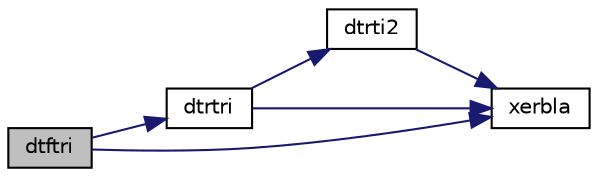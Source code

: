 digraph "dtftri"
{
 // LATEX_PDF_SIZE
  edge [fontname="Helvetica",fontsize="10",labelfontname="Helvetica",labelfontsize="10"];
  node [fontname="Helvetica",fontsize="10",shape=record];
  rankdir="LR";
  Node1 [label="dtftri",height=0.2,width=0.4,color="black", fillcolor="grey75", style="filled", fontcolor="black",tooltip="DTFTRI"];
  Node1 -> Node2 [color="midnightblue",fontsize="10",style="solid",fontname="Helvetica"];
  Node2 [label="dtrtri",height=0.2,width=0.4,color="black", fillcolor="white", style="filled",URL="$dtrtri_8f.html#a97c5ddb103f5f6bc2dc060886aaf2ffc",tooltip="DTRTRI"];
  Node2 -> Node3 [color="midnightblue",fontsize="10",style="solid",fontname="Helvetica"];
  Node3 [label="dtrti2",height=0.2,width=0.4,color="black", fillcolor="white", style="filled",URL="$dtrti2_8f.html#a6251426a82e7eb6410091403114067f5",tooltip="DTRTI2 computes the inverse of a triangular matrix (unblocked algorithm)."];
  Node3 -> Node4 [color="midnightblue",fontsize="10",style="solid",fontname="Helvetica"];
  Node4 [label="xerbla",height=0.2,width=0.4,color="black", fillcolor="white", style="filled",URL="$xerbla_8f.html#a377ee61015baf8dea7770b3a404b1c07",tooltip="XERBLA"];
  Node2 -> Node4 [color="midnightblue",fontsize="10",style="solid",fontname="Helvetica"];
  Node1 -> Node4 [color="midnightblue",fontsize="10",style="solid",fontname="Helvetica"];
}
